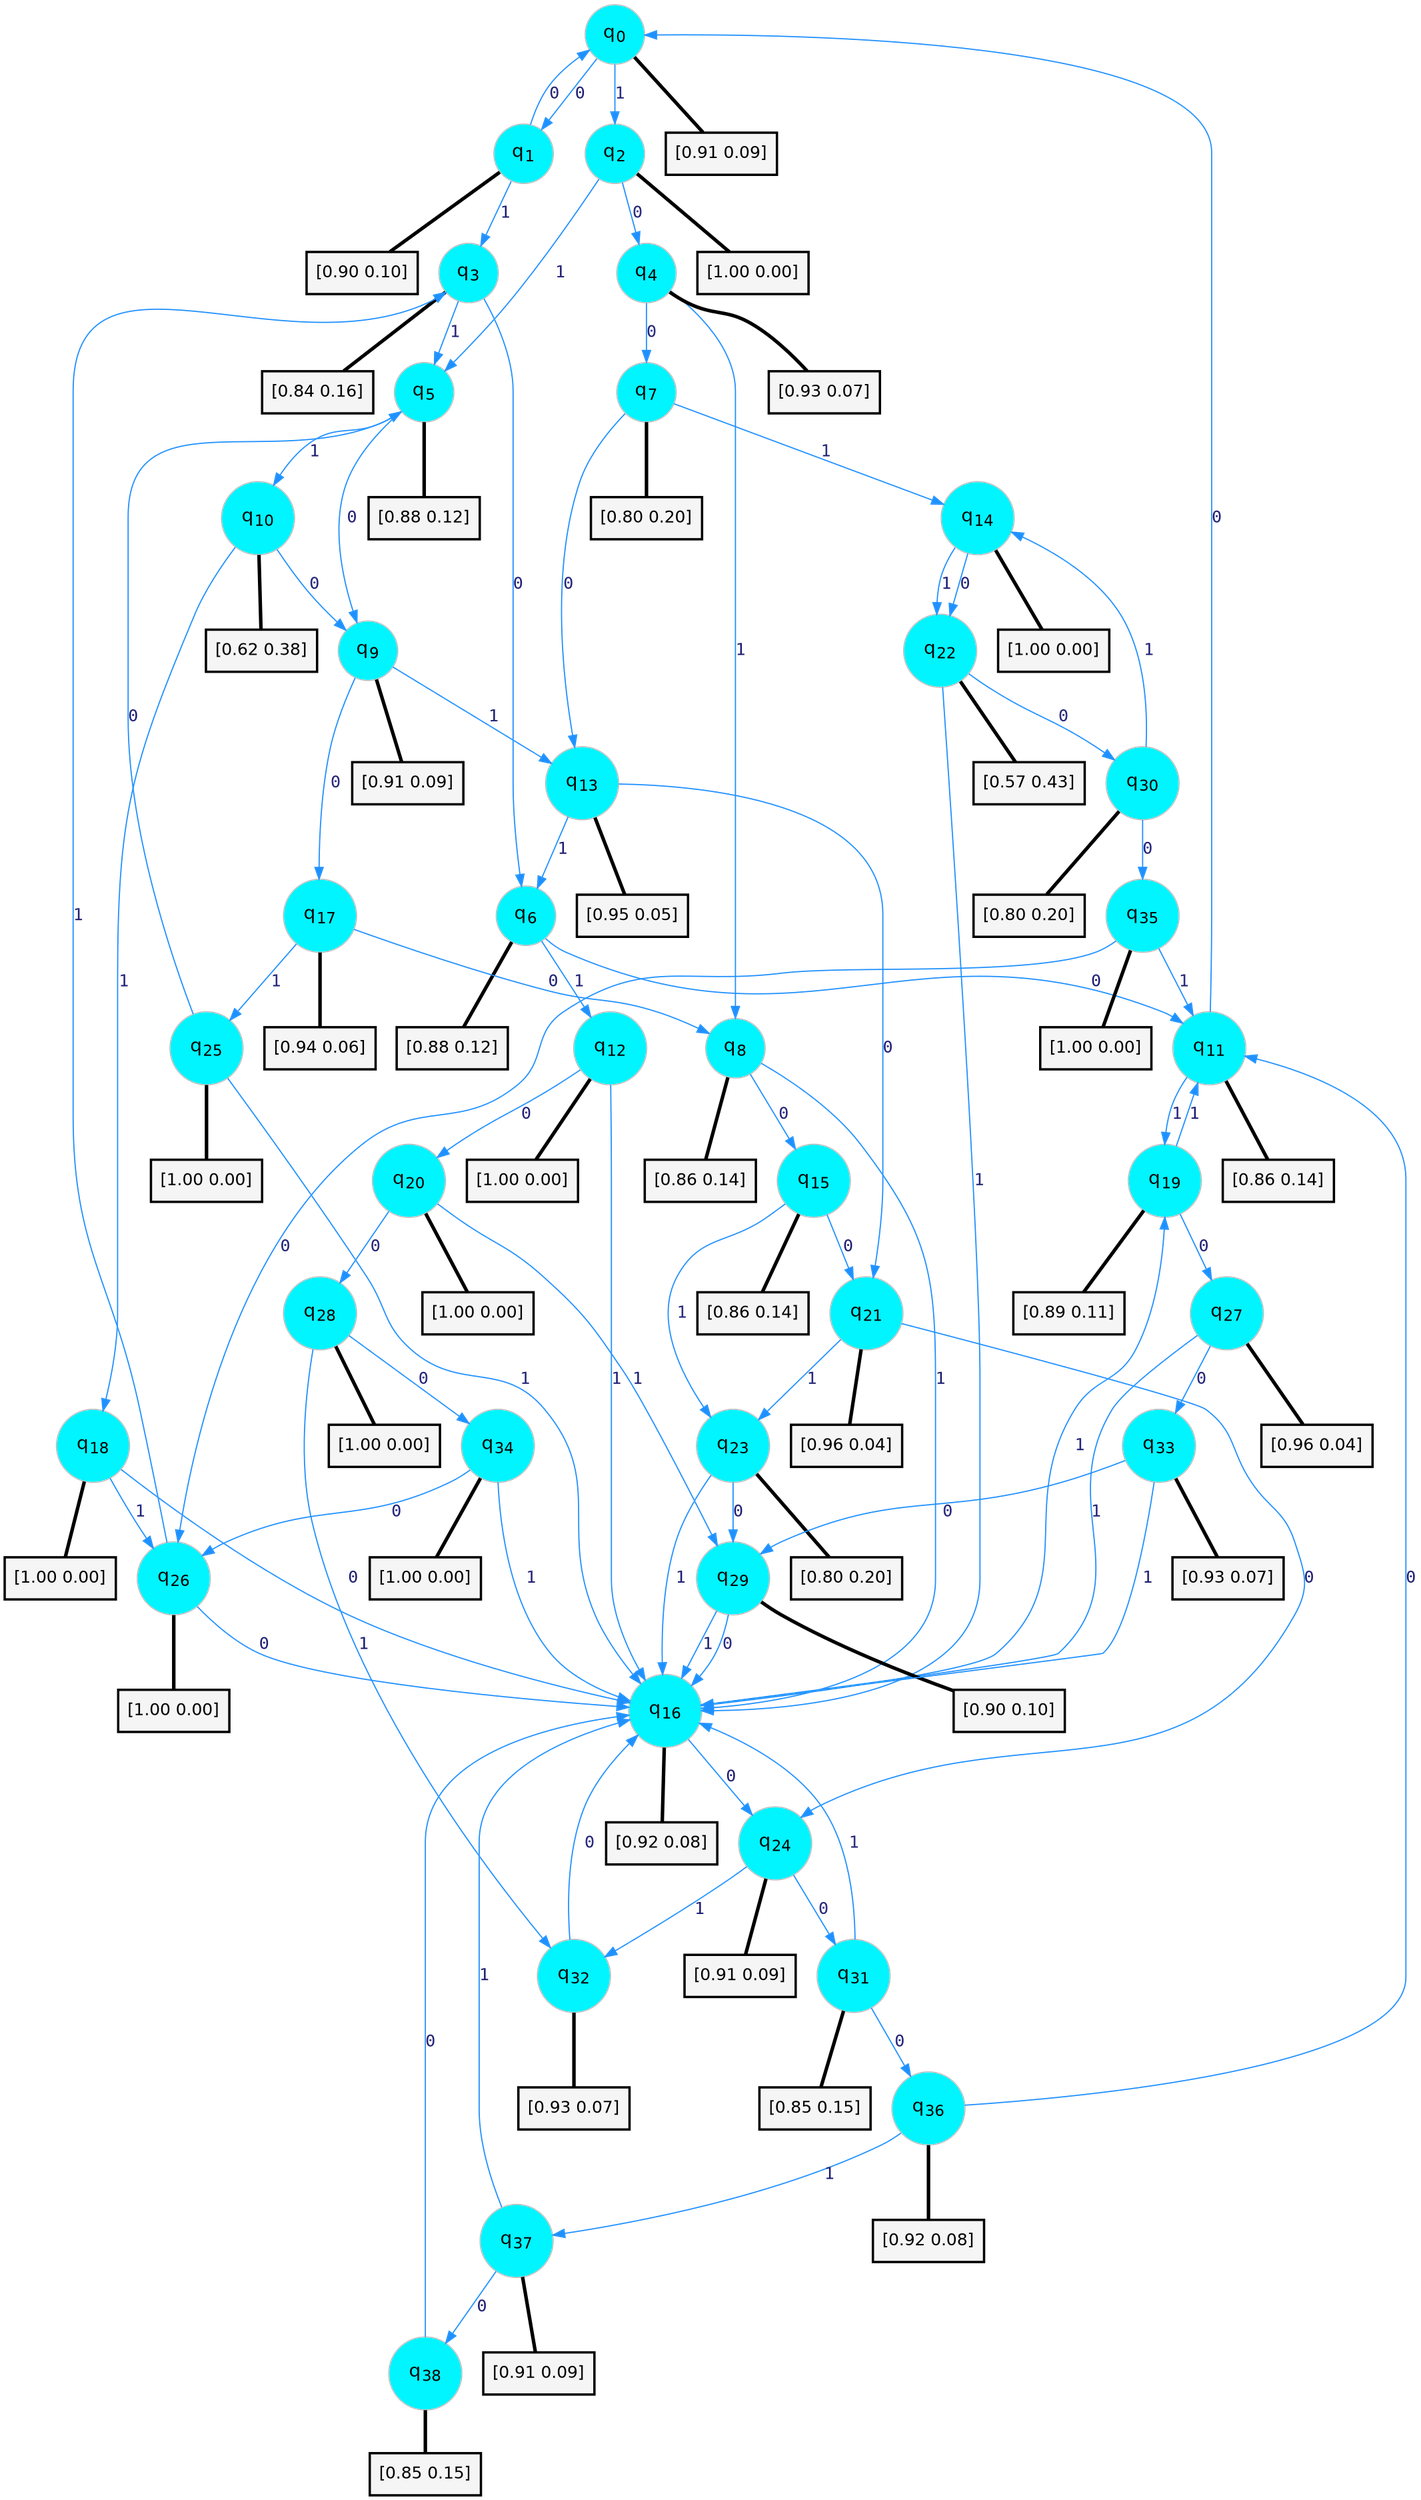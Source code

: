 digraph G {
graph [
bgcolor=transparent, dpi=300, rankdir=TD, size="40,25"];
node [
color=gray, fillcolor=turquoise1, fontcolor=black, fontname=Helvetica, fontsize=16, fontweight=bold, shape=circle, style=filled];
edge [
arrowsize=1, color=dodgerblue1, fontcolor=midnightblue, fontname=courier, fontweight=bold, penwidth=1, style=solid, weight=20];
0[label=<q<SUB>0</SUB>>];
1[label=<q<SUB>1</SUB>>];
2[label=<q<SUB>2</SUB>>];
3[label=<q<SUB>3</SUB>>];
4[label=<q<SUB>4</SUB>>];
5[label=<q<SUB>5</SUB>>];
6[label=<q<SUB>6</SUB>>];
7[label=<q<SUB>7</SUB>>];
8[label=<q<SUB>8</SUB>>];
9[label=<q<SUB>9</SUB>>];
10[label=<q<SUB>10</SUB>>];
11[label=<q<SUB>11</SUB>>];
12[label=<q<SUB>12</SUB>>];
13[label=<q<SUB>13</SUB>>];
14[label=<q<SUB>14</SUB>>];
15[label=<q<SUB>15</SUB>>];
16[label=<q<SUB>16</SUB>>];
17[label=<q<SUB>17</SUB>>];
18[label=<q<SUB>18</SUB>>];
19[label=<q<SUB>19</SUB>>];
20[label=<q<SUB>20</SUB>>];
21[label=<q<SUB>21</SUB>>];
22[label=<q<SUB>22</SUB>>];
23[label=<q<SUB>23</SUB>>];
24[label=<q<SUB>24</SUB>>];
25[label=<q<SUB>25</SUB>>];
26[label=<q<SUB>26</SUB>>];
27[label=<q<SUB>27</SUB>>];
28[label=<q<SUB>28</SUB>>];
29[label=<q<SUB>29</SUB>>];
30[label=<q<SUB>30</SUB>>];
31[label=<q<SUB>31</SUB>>];
32[label=<q<SUB>32</SUB>>];
33[label=<q<SUB>33</SUB>>];
34[label=<q<SUB>34</SUB>>];
35[label=<q<SUB>35</SUB>>];
36[label=<q<SUB>36</SUB>>];
37[label=<q<SUB>37</SUB>>];
38[label=<q<SUB>38</SUB>>];
39[label="[0.91 0.09]", shape=box,fontcolor=black, fontname=Helvetica, fontsize=14, penwidth=2, fillcolor=whitesmoke,color=black];
40[label="[0.90 0.10]", shape=box,fontcolor=black, fontname=Helvetica, fontsize=14, penwidth=2, fillcolor=whitesmoke,color=black];
41[label="[1.00 0.00]", shape=box,fontcolor=black, fontname=Helvetica, fontsize=14, penwidth=2, fillcolor=whitesmoke,color=black];
42[label="[0.84 0.16]", shape=box,fontcolor=black, fontname=Helvetica, fontsize=14, penwidth=2, fillcolor=whitesmoke,color=black];
43[label="[0.93 0.07]", shape=box,fontcolor=black, fontname=Helvetica, fontsize=14, penwidth=2, fillcolor=whitesmoke,color=black];
44[label="[0.88 0.12]", shape=box,fontcolor=black, fontname=Helvetica, fontsize=14, penwidth=2, fillcolor=whitesmoke,color=black];
45[label="[0.88 0.12]", shape=box,fontcolor=black, fontname=Helvetica, fontsize=14, penwidth=2, fillcolor=whitesmoke,color=black];
46[label="[0.80 0.20]", shape=box,fontcolor=black, fontname=Helvetica, fontsize=14, penwidth=2, fillcolor=whitesmoke,color=black];
47[label="[0.86 0.14]", shape=box,fontcolor=black, fontname=Helvetica, fontsize=14, penwidth=2, fillcolor=whitesmoke,color=black];
48[label="[0.91 0.09]", shape=box,fontcolor=black, fontname=Helvetica, fontsize=14, penwidth=2, fillcolor=whitesmoke,color=black];
49[label="[0.62 0.38]", shape=box,fontcolor=black, fontname=Helvetica, fontsize=14, penwidth=2, fillcolor=whitesmoke,color=black];
50[label="[0.86 0.14]", shape=box,fontcolor=black, fontname=Helvetica, fontsize=14, penwidth=2, fillcolor=whitesmoke,color=black];
51[label="[1.00 0.00]", shape=box,fontcolor=black, fontname=Helvetica, fontsize=14, penwidth=2, fillcolor=whitesmoke,color=black];
52[label="[0.95 0.05]", shape=box,fontcolor=black, fontname=Helvetica, fontsize=14, penwidth=2, fillcolor=whitesmoke,color=black];
53[label="[1.00 0.00]", shape=box,fontcolor=black, fontname=Helvetica, fontsize=14, penwidth=2, fillcolor=whitesmoke,color=black];
54[label="[0.86 0.14]", shape=box,fontcolor=black, fontname=Helvetica, fontsize=14, penwidth=2, fillcolor=whitesmoke,color=black];
55[label="[0.92 0.08]", shape=box,fontcolor=black, fontname=Helvetica, fontsize=14, penwidth=2, fillcolor=whitesmoke,color=black];
56[label="[0.94 0.06]", shape=box,fontcolor=black, fontname=Helvetica, fontsize=14, penwidth=2, fillcolor=whitesmoke,color=black];
57[label="[1.00 0.00]", shape=box,fontcolor=black, fontname=Helvetica, fontsize=14, penwidth=2, fillcolor=whitesmoke,color=black];
58[label="[0.89 0.11]", shape=box,fontcolor=black, fontname=Helvetica, fontsize=14, penwidth=2, fillcolor=whitesmoke,color=black];
59[label="[1.00 0.00]", shape=box,fontcolor=black, fontname=Helvetica, fontsize=14, penwidth=2, fillcolor=whitesmoke,color=black];
60[label="[0.96 0.04]", shape=box,fontcolor=black, fontname=Helvetica, fontsize=14, penwidth=2, fillcolor=whitesmoke,color=black];
61[label="[0.57 0.43]", shape=box,fontcolor=black, fontname=Helvetica, fontsize=14, penwidth=2, fillcolor=whitesmoke,color=black];
62[label="[0.80 0.20]", shape=box,fontcolor=black, fontname=Helvetica, fontsize=14, penwidth=2, fillcolor=whitesmoke,color=black];
63[label="[0.91 0.09]", shape=box,fontcolor=black, fontname=Helvetica, fontsize=14, penwidth=2, fillcolor=whitesmoke,color=black];
64[label="[1.00 0.00]", shape=box,fontcolor=black, fontname=Helvetica, fontsize=14, penwidth=2, fillcolor=whitesmoke,color=black];
65[label="[1.00 0.00]", shape=box,fontcolor=black, fontname=Helvetica, fontsize=14, penwidth=2, fillcolor=whitesmoke,color=black];
66[label="[0.96 0.04]", shape=box,fontcolor=black, fontname=Helvetica, fontsize=14, penwidth=2, fillcolor=whitesmoke,color=black];
67[label="[1.00 0.00]", shape=box,fontcolor=black, fontname=Helvetica, fontsize=14, penwidth=2, fillcolor=whitesmoke,color=black];
68[label="[0.90 0.10]", shape=box,fontcolor=black, fontname=Helvetica, fontsize=14, penwidth=2, fillcolor=whitesmoke,color=black];
69[label="[0.80 0.20]", shape=box,fontcolor=black, fontname=Helvetica, fontsize=14, penwidth=2, fillcolor=whitesmoke,color=black];
70[label="[0.85 0.15]", shape=box,fontcolor=black, fontname=Helvetica, fontsize=14, penwidth=2, fillcolor=whitesmoke,color=black];
71[label="[0.93 0.07]", shape=box,fontcolor=black, fontname=Helvetica, fontsize=14, penwidth=2, fillcolor=whitesmoke,color=black];
72[label="[0.93 0.07]", shape=box,fontcolor=black, fontname=Helvetica, fontsize=14, penwidth=2, fillcolor=whitesmoke,color=black];
73[label="[1.00 0.00]", shape=box,fontcolor=black, fontname=Helvetica, fontsize=14, penwidth=2, fillcolor=whitesmoke,color=black];
74[label="[1.00 0.00]", shape=box,fontcolor=black, fontname=Helvetica, fontsize=14, penwidth=2, fillcolor=whitesmoke,color=black];
75[label="[0.92 0.08]", shape=box,fontcolor=black, fontname=Helvetica, fontsize=14, penwidth=2, fillcolor=whitesmoke,color=black];
76[label="[0.91 0.09]", shape=box,fontcolor=black, fontname=Helvetica, fontsize=14, penwidth=2, fillcolor=whitesmoke,color=black];
77[label="[0.85 0.15]", shape=box,fontcolor=black, fontname=Helvetica, fontsize=14, penwidth=2, fillcolor=whitesmoke,color=black];
0->1 [label=0];
0->2 [label=1];
0->39 [arrowhead=none, penwidth=3,color=black];
1->0 [label=0];
1->3 [label=1];
1->40 [arrowhead=none, penwidth=3,color=black];
2->4 [label=0];
2->5 [label=1];
2->41 [arrowhead=none, penwidth=3,color=black];
3->6 [label=0];
3->5 [label=1];
3->42 [arrowhead=none, penwidth=3,color=black];
4->7 [label=0];
4->8 [label=1];
4->43 [arrowhead=none, penwidth=3,color=black];
5->9 [label=0];
5->10 [label=1];
5->44 [arrowhead=none, penwidth=3,color=black];
6->11 [label=0];
6->12 [label=1];
6->45 [arrowhead=none, penwidth=3,color=black];
7->13 [label=0];
7->14 [label=1];
7->46 [arrowhead=none, penwidth=3,color=black];
8->15 [label=0];
8->16 [label=1];
8->47 [arrowhead=none, penwidth=3,color=black];
9->17 [label=0];
9->13 [label=1];
9->48 [arrowhead=none, penwidth=3,color=black];
10->9 [label=0];
10->18 [label=1];
10->49 [arrowhead=none, penwidth=3,color=black];
11->0 [label=0];
11->19 [label=1];
11->50 [arrowhead=none, penwidth=3,color=black];
12->20 [label=0];
12->16 [label=1];
12->51 [arrowhead=none, penwidth=3,color=black];
13->21 [label=0];
13->6 [label=1];
13->52 [arrowhead=none, penwidth=3,color=black];
14->22 [label=0];
14->22 [label=1];
14->53 [arrowhead=none, penwidth=3,color=black];
15->21 [label=0];
15->23 [label=1];
15->54 [arrowhead=none, penwidth=3,color=black];
16->24 [label=0];
16->19 [label=1];
16->55 [arrowhead=none, penwidth=3,color=black];
17->8 [label=0];
17->25 [label=1];
17->56 [arrowhead=none, penwidth=3,color=black];
18->16 [label=0];
18->26 [label=1];
18->57 [arrowhead=none, penwidth=3,color=black];
19->27 [label=0];
19->11 [label=1];
19->58 [arrowhead=none, penwidth=3,color=black];
20->28 [label=0];
20->29 [label=1];
20->59 [arrowhead=none, penwidth=3,color=black];
21->24 [label=0];
21->23 [label=1];
21->60 [arrowhead=none, penwidth=3,color=black];
22->30 [label=0];
22->16 [label=1];
22->61 [arrowhead=none, penwidth=3,color=black];
23->29 [label=0];
23->16 [label=1];
23->62 [arrowhead=none, penwidth=3,color=black];
24->31 [label=0];
24->32 [label=1];
24->63 [arrowhead=none, penwidth=3,color=black];
25->5 [label=0];
25->16 [label=1];
25->64 [arrowhead=none, penwidth=3,color=black];
26->16 [label=0];
26->3 [label=1];
26->65 [arrowhead=none, penwidth=3,color=black];
27->33 [label=0];
27->16 [label=1];
27->66 [arrowhead=none, penwidth=3,color=black];
28->34 [label=0];
28->32 [label=1];
28->67 [arrowhead=none, penwidth=3,color=black];
29->16 [label=0];
29->16 [label=1];
29->68 [arrowhead=none, penwidth=3,color=black];
30->35 [label=0];
30->14 [label=1];
30->69 [arrowhead=none, penwidth=3,color=black];
31->36 [label=0];
31->16 [label=1];
31->70 [arrowhead=none, penwidth=3,color=black];
32->16 [label=0];
32->71 [arrowhead=none, penwidth=3,color=black];
33->29 [label=0];
33->16 [label=1];
33->72 [arrowhead=none, penwidth=3,color=black];
34->26 [label=0];
34->16 [label=1];
34->73 [arrowhead=none, penwidth=3,color=black];
35->26 [label=0];
35->11 [label=1];
35->74 [arrowhead=none, penwidth=3,color=black];
36->11 [label=0];
36->37 [label=1];
36->75 [arrowhead=none, penwidth=3,color=black];
37->38 [label=0];
37->16 [label=1];
37->76 [arrowhead=none, penwidth=3,color=black];
38->16 [label=0];
38->77 [arrowhead=none, penwidth=3,color=black];
}
